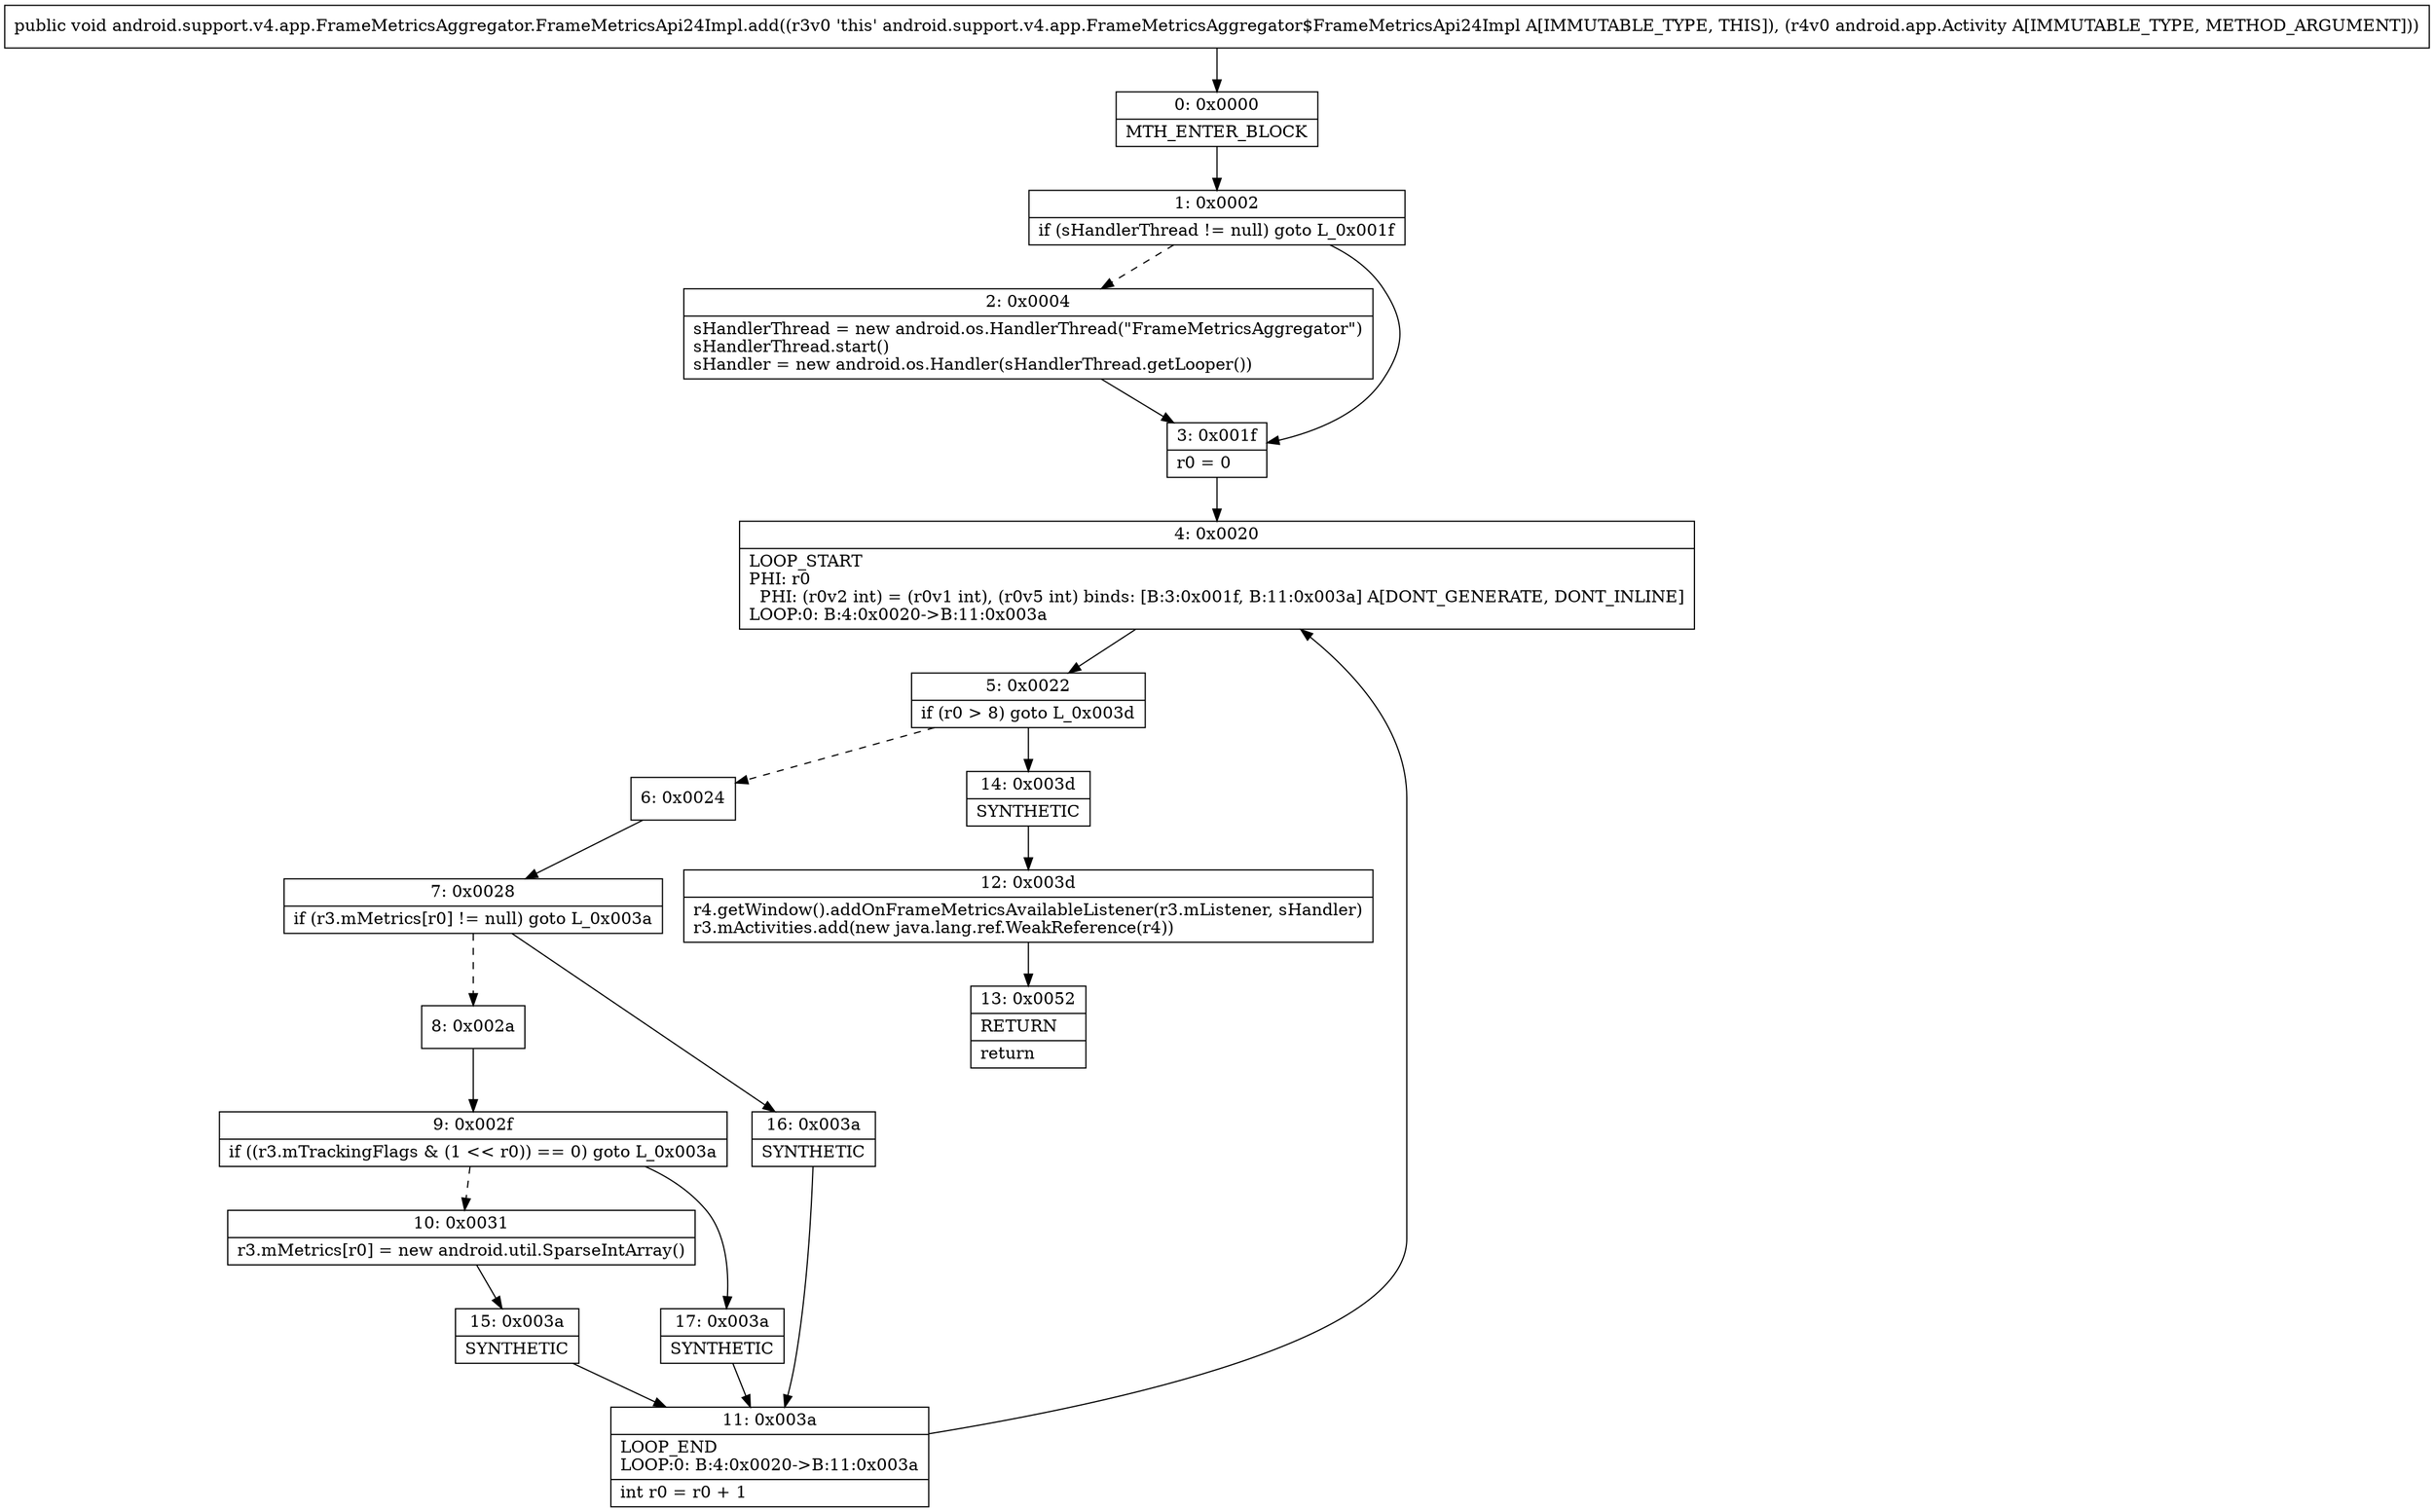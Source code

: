 digraph "CFG forandroid.support.v4.app.FrameMetricsAggregator.FrameMetricsApi24Impl.add(Landroid\/app\/Activity;)V" {
Node_0 [shape=record,label="{0\:\ 0x0000|MTH_ENTER_BLOCK\l}"];
Node_1 [shape=record,label="{1\:\ 0x0002|if (sHandlerThread != null) goto L_0x001f\l}"];
Node_2 [shape=record,label="{2\:\ 0x0004|sHandlerThread = new android.os.HandlerThread(\"FrameMetricsAggregator\")\lsHandlerThread.start()\lsHandler = new android.os.Handler(sHandlerThread.getLooper())\l}"];
Node_3 [shape=record,label="{3\:\ 0x001f|r0 = 0\l}"];
Node_4 [shape=record,label="{4\:\ 0x0020|LOOP_START\lPHI: r0 \l  PHI: (r0v2 int) = (r0v1 int), (r0v5 int) binds: [B:3:0x001f, B:11:0x003a] A[DONT_GENERATE, DONT_INLINE]\lLOOP:0: B:4:0x0020\-\>B:11:0x003a\l}"];
Node_5 [shape=record,label="{5\:\ 0x0022|if (r0 \> 8) goto L_0x003d\l}"];
Node_6 [shape=record,label="{6\:\ 0x0024}"];
Node_7 [shape=record,label="{7\:\ 0x0028|if (r3.mMetrics[r0] != null) goto L_0x003a\l}"];
Node_8 [shape=record,label="{8\:\ 0x002a}"];
Node_9 [shape=record,label="{9\:\ 0x002f|if ((r3.mTrackingFlags & (1 \<\< r0)) == 0) goto L_0x003a\l}"];
Node_10 [shape=record,label="{10\:\ 0x0031|r3.mMetrics[r0] = new android.util.SparseIntArray()\l}"];
Node_11 [shape=record,label="{11\:\ 0x003a|LOOP_END\lLOOP:0: B:4:0x0020\-\>B:11:0x003a\l|int r0 = r0 + 1\l}"];
Node_12 [shape=record,label="{12\:\ 0x003d|r4.getWindow().addOnFrameMetricsAvailableListener(r3.mListener, sHandler)\lr3.mActivities.add(new java.lang.ref.WeakReference(r4))\l}"];
Node_13 [shape=record,label="{13\:\ 0x0052|RETURN\l|return\l}"];
Node_14 [shape=record,label="{14\:\ 0x003d|SYNTHETIC\l}"];
Node_15 [shape=record,label="{15\:\ 0x003a|SYNTHETIC\l}"];
Node_16 [shape=record,label="{16\:\ 0x003a|SYNTHETIC\l}"];
Node_17 [shape=record,label="{17\:\ 0x003a|SYNTHETIC\l}"];
MethodNode[shape=record,label="{public void android.support.v4.app.FrameMetricsAggregator.FrameMetricsApi24Impl.add((r3v0 'this' android.support.v4.app.FrameMetricsAggregator$FrameMetricsApi24Impl A[IMMUTABLE_TYPE, THIS]), (r4v0 android.app.Activity A[IMMUTABLE_TYPE, METHOD_ARGUMENT])) }"];
MethodNode -> Node_0;
Node_0 -> Node_1;
Node_1 -> Node_2[style=dashed];
Node_1 -> Node_3;
Node_2 -> Node_3;
Node_3 -> Node_4;
Node_4 -> Node_5;
Node_5 -> Node_6[style=dashed];
Node_5 -> Node_14;
Node_6 -> Node_7;
Node_7 -> Node_8[style=dashed];
Node_7 -> Node_16;
Node_8 -> Node_9;
Node_9 -> Node_10[style=dashed];
Node_9 -> Node_17;
Node_10 -> Node_15;
Node_11 -> Node_4;
Node_12 -> Node_13;
Node_14 -> Node_12;
Node_15 -> Node_11;
Node_16 -> Node_11;
Node_17 -> Node_11;
}

